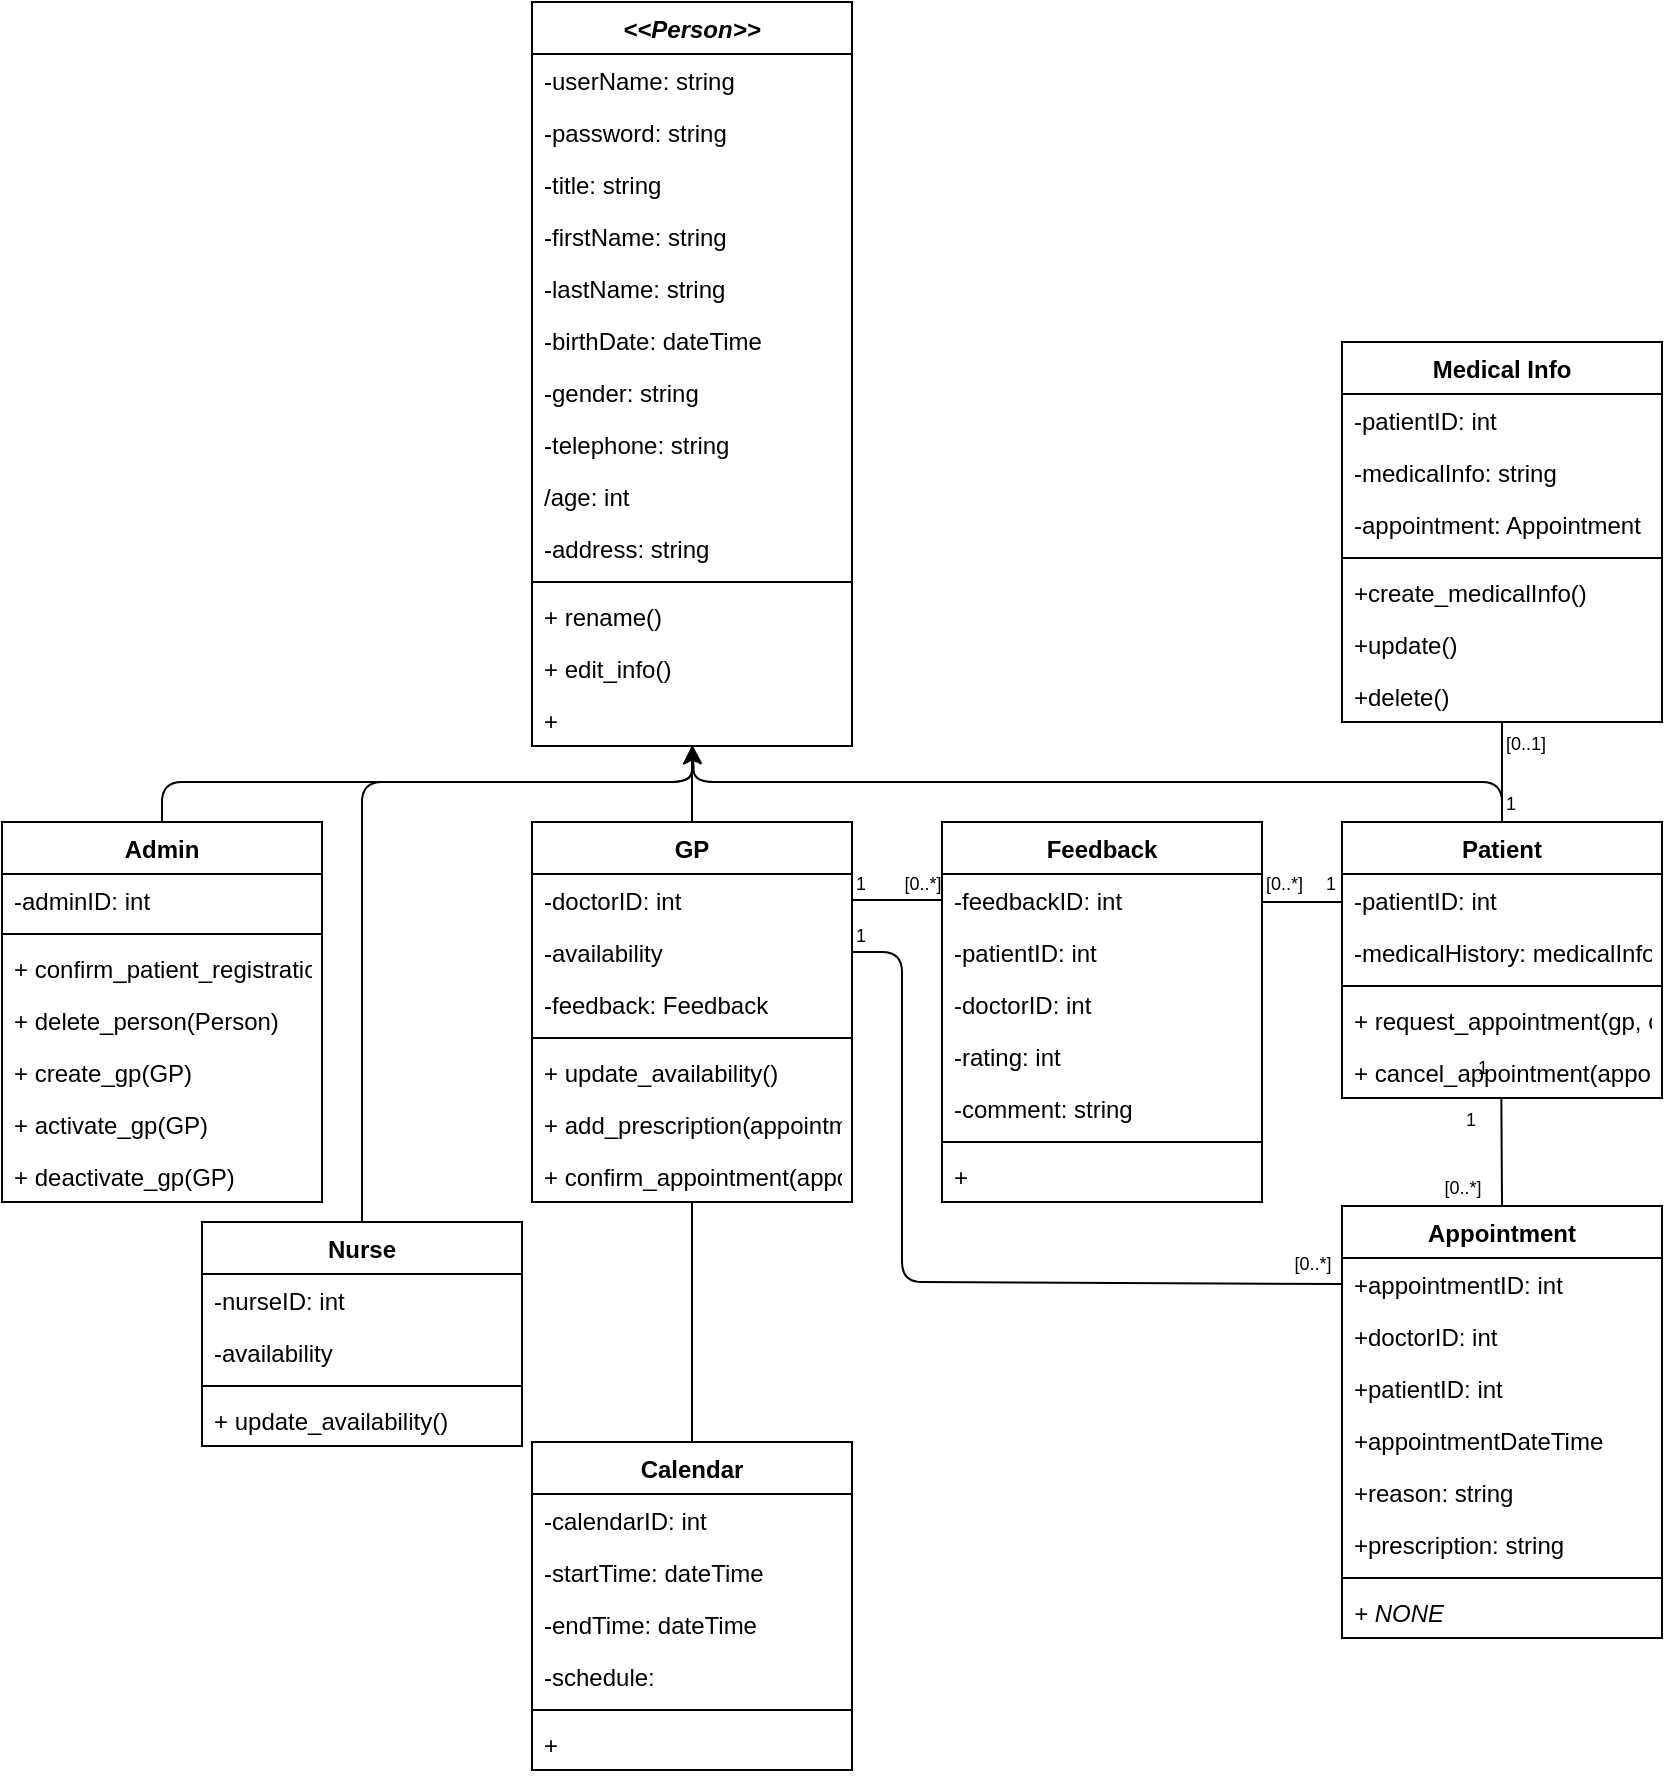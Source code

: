 <mxfile version="13.9.9" type="device"><diagram id="R2lEEEUBdFMjLlhIrx00" name="Page-1"><mxGraphModel dx="1422" dy="762" grid="1" gridSize="10" guides="1" tooltips="1" connect="1" arrows="1" fold="1" page="1" pageScale="1" pageWidth="850" pageHeight="1100" math="0" shadow="0" extFonts="Permanent Marker^https://fonts.googleapis.com/css?family=Permanent+Marker"><root><mxCell id="0"/><mxCell id="1" parent="0"/><mxCell id="ISO1HyLjYhswVXc-tyXL-13" value="&lt;&lt;Person&gt;&gt;" style="swimlane;fontStyle=3;align=center;verticalAlign=top;childLayout=stackLayout;horizontal=1;startSize=26;horizontalStack=0;resizeParent=1;resizeParentMax=0;resizeLast=0;collapsible=1;marginBottom=0;" parent="1" vertex="1"><mxGeometry x="275" y="40" width="160" height="372" as="geometry"/></mxCell><mxCell id="ISO1HyLjYhswVXc-tyXL-14" value="-userName: string" style="text;strokeColor=none;fillColor=none;align=left;verticalAlign=top;spacingLeft=4;spacingRight=4;overflow=hidden;rotatable=0;points=[[0,0.5],[1,0.5]];portConstraint=eastwest;" parent="ISO1HyLjYhswVXc-tyXL-13" vertex="1"><mxGeometry y="26" width="160" height="26" as="geometry"/></mxCell><mxCell id="ISO1HyLjYhswVXc-tyXL-17" value="-password: string" style="text;strokeColor=none;fillColor=none;align=left;verticalAlign=top;spacingLeft=4;spacingRight=4;overflow=hidden;rotatable=0;points=[[0,0.5],[1,0.5]];portConstraint=eastwest;" parent="ISO1HyLjYhswVXc-tyXL-13" vertex="1"><mxGeometry y="52" width="160" height="26" as="geometry"/></mxCell><mxCell id="ISO1HyLjYhswVXc-tyXL-18" value="-title: string" style="text;strokeColor=none;fillColor=none;align=left;verticalAlign=top;spacingLeft=4;spacingRight=4;overflow=hidden;rotatable=0;points=[[0,0.5],[1,0.5]];portConstraint=eastwest;" parent="ISO1HyLjYhswVXc-tyXL-13" vertex="1"><mxGeometry y="78" width="160" height="26" as="geometry"/></mxCell><mxCell id="ISO1HyLjYhswVXc-tyXL-19" value="-firstName: string" style="text;strokeColor=none;fillColor=none;align=left;verticalAlign=top;spacingLeft=4;spacingRight=4;overflow=hidden;rotatable=0;points=[[0,0.5],[1,0.5]];portConstraint=eastwest;" parent="ISO1HyLjYhswVXc-tyXL-13" vertex="1"><mxGeometry y="104" width="160" height="26" as="geometry"/></mxCell><mxCell id="ISO1HyLjYhswVXc-tyXL-20" value="-lastName: string" style="text;strokeColor=none;fillColor=none;align=left;verticalAlign=top;spacingLeft=4;spacingRight=4;overflow=hidden;rotatable=0;points=[[0,0.5],[1,0.5]];portConstraint=eastwest;" parent="ISO1HyLjYhswVXc-tyXL-13" vertex="1"><mxGeometry y="130" width="160" height="26" as="geometry"/></mxCell><mxCell id="ISO1HyLjYhswVXc-tyXL-21" value="-birthDate: dateTime" style="text;strokeColor=none;fillColor=none;align=left;verticalAlign=top;spacingLeft=4;spacingRight=4;overflow=hidden;rotatable=0;points=[[0,0.5],[1,0.5]];portConstraint=eastwest;" parent="ISO1HyLjYhswVXc-tyXL-13" vertex="1"><mxGeometry y="156" width="160" height="26" as="geometry"/></mxCell><mxCell id="ISO1HyLjYhswVXc-tyXL-22" value="-gender: string" style="text;strokeColor=none;fillColor=none;align=left;verticalAlign=top;spacingLeft=4;spacingRight=4;overflow=hidden;rotatable=0;points=[[0,0.5],[1,0.5]];portConstraint=eastwest;" parent="ISO1HyLjYhswVXc-tyXL-13" vertex="1"><mxGeometry y="182" width="160" height="26" as="geometry"/></mxCell><mxCell id="ISO1HyLjYhswVXc-tyXL-23" value="-telephone: string" style="text;strokeColor=none;fillColor=none;align=left;verticalAlign=top;spacingLeft=4;spacingRight=4;overflow=hidden;rotatable=0;points=[[0,0.5],[1,0.5]];portConstraint=eastwest;" parent="ISO1HyLjYhswVXc-tyXL-13" vertex="1"><mxGeometry y="208" width="160" height="26" as="geometry"/></mxCell><mxCell id="ISO1HyLjYhswVXc-tyXL-24" value="/age: int" style="text;strokeColor=none;fillColor=none;align=left;verticalAlign=top;spacingLeft=4;spacingRight=4;overflow=hidden;rotatable=0;points=[[0,0.5],[1,0.5]];portConstraint=eastwest;" parent="ISO1HyLjYhswVXc-tyXL-13" vertex="1"><mxGeometry y="234" width="160" height="26" as="geometry"/></mxCell><mxCell id="ISO1HyLjYhswVXc-tyXL-25" value="-address: string" style="text;strokeColor=none;fillColor=none;align=left;verticalAlign=top;spacingLeft=4;spacingRight=4;overflow=hidden;rotatable=0;points=[[0,0.5],[1,0.5]];portConstraint=eastwest;" parent="ISO1HyLjYhswVXc-tyXL-13" vertex="1"><mxGeometry y="260" width="160" height="26" as="geometry"/></mxCell><mxCell id="ISO1HyLjYhswVXc-tyXL-15" value="" style="line;strokeWidth=1;fillColor=none;align=left;verticalAlign=middle;spacingTop=-1;spacingLeft=3;spacingRight=3;rotatable=0;labelPosition=right;points=[];portConstraint=eastwest;" parent="ISO1HyLjYhswVXc-tyXL-13" vertex="1"><mxGeometry y="286" width="160" height="8" as="geometry"/></mxCell><mxCell id="ISO1HyLjYhswVXc-tyXL-16" value="+ rename()" style="text;strokeColor=none;fillColor=none;align=left;verticalAlign=top;spacingLeft=4;spacingRight=4;overflow=hidden;rotatable=0;points=[[0,0.5],[1,0.5]];portConstraint=eastwest;" parent="ISO1HyLjYhswVXc-tyXL-13" vertex="1"><mxGeometry y="294" width="160" height="26" as="geometry"/></mxCell><mxCell id="ISO1HyLjYhswVXc-tyXL-27" value="+ edit_info()" style="text;strokeColor=none;fillColor=none;align=left;verticalAlign=top;spacingLeft=4;spacingRight=4;overflow=hidden;rotatable=0;points=[[0,0.5],[1,0.5]];portConstraint=eastwest;" parent="ISO1HyLjYhswVXc-tyXL-13" vertex="1"><mxGeometry y="320" width="160" height="26" as="geometry"/></mxCell><mxCell id="ISO1HyLjYhswVXc-tyXL-28" value="+" style="text;strokeColor=none;fillColor=none;align=left;verticalAlign=top;spacingLeft=4;spacingRight=4;overflow=hidden;rotatable=0;points=[[0,0.5],[1,0.5]];portConstraint=eastwest;" parent="ISO1HyLjYhswVXc-tyXL-13" vertex="1"><mxGeometry y="346" width="160" height="26" as="geometry"/></mxCell><mxCell id="ISO1HyLjYhswVXc-tyXL-29" value="Admin" style="swimlane;fontStyle=1;align=center;verticalAlign=top;childLayout=stackLayout;horizontal=1;startSize=26;horizontalStack=0;resizeParent=1;resizeParentMax=0;resizeLast=0;collapsible=1;marginBottom=0;" parent="1" vertex="1"><mxGeometry x="10" y="450" width="160" height="190" as="geometry"/></mxCell><mxCell id="ISO1HyLjYhswVXc-tyXL-30" value="-adminID: int" style="text;strokeColor=none;fillColor=none;align=left;verticalAlign=top;spacingLeft=4;spacingRight=4;overflow=hidden;rotatable=0;points=[[0,0.5],[1,0.5]];portConstraint=eastwest;" parent="ISO1HyLjYhswVXc-tyXL-29" vertex="1"><mxGeometry y="26" width="160" height="26" as="geometry"/></mxCell><mxCell id="ISO1HyLjYhswVXc-tyXL-31" value="" style="line;strokeWidth=1;fillColor=none;align=left;verticalAlign=middle;spacingTop=-1;spacingLeft=3;spacingRight=3;rotatable=0;labelPosition=right;points=[];portConstraint=eastwest;" parent="ISO1HyLjYhswVXc-tyXL-29" vertex="1"><mxGeometry y="52" width="160" height="8" as="geometry"/></mxCell><mxCell id="ISO1HyLjYhswVXc-tyXL-32" value="+ confirm_patient_registration&#10;" style="text;strokeColor=none;fillColor=none;align=left;verticalAlign=top;spacingLeft=4;spacingRight=4;overflow=hidden;rotatable=0;points=[[0,0.5],[1,0.5]];portConstraint=eastwest;" parent="ISO1HyLjYhswVXc-tyXL-29" vertex="1"><mxGeometry y="60" width="160" height="26" as="geometry"/></mxCell><mxCell id="ISO1HyLjYhswVXc-tyXL-57" value="+ delete_person(Person)&#10;" style="text;strokeColor=none;fillColor=none;align=left;verticalAlign=top;spacingLeft=4;spacingRight=4;overflow=hidden;rotatable=0;points=[[0,0.5],[1,0.5]];portConstraint=eastwest;" parent="ISO1HyLjYhswVXc-tyXL-29" vertex="1"><mxGeometry y="86" width="160" height="26" as="geometry"/></mxCell><mxCell id="ISO1HyLjYhswVXc-tyXL-56" value="+ create_gp(GP)&#10;" style="text;strokeColor=none;fillColor=none;align=left;verticalAlign=top;spacingLeft=4;spacingRight=4;overflow=hidden;rotatable=0;points=[[0,0.5],[1,0.5]];portConstraint=eastwest;" parent="ISO1HyLjYhswVXc-tyXL-29" vertex="1"><mxGeometry y="112" width="160" height="26" as="geometry"/></mxCell><mxCell id="se7y-rnL7MhL9CLbH7iy-3" value="+ activate_gp(GP)&#10;" style="text;strokeColor=none;fillColor=none;align=left;verticalAlign=top;spacingLeft=4;spacingRight=4;overflow=hidden;rotatable=0;points=[[0,0.5],[1,0.5]];portConstraint=eastwest;" vertex="1" parent="ISO1HyLjYhswVXc-tyXL-29"><mxGeometry y="138" width="160" height="26" as="geometry"/></mxCell><mxCell id="se7y-rnL7MhL9CLbH7iy-4" value="+ deactivate_gp(GP)&#10;" style="text;strokeColor=none;fillColor=none;align=left;verticalAlign=top;spacingLeft=4;spacingRight=4;overflow=hidden;rotatable=0;points=[[0,0.5],[1,0.5]];portConstraint=eastwest;" vertex="1" parent="ISO1HyLjYhswVXc-tyXL-29"><mxGeometry y="164" width="160" height="26" as="geometry"/></mxCell><mxCell id="ISO1HyLjYhswVXc-tyXL-33" value="GP" style="swimlane;fontStyle=1;align=center;verticalAlign=top;childLayout=stackLayout;horizontal=1;startSize=26;horizontalStack=0;resizeParent=1;resizeParentMax=0;resizeLast=0;collapsible=1;marginBottom=0;" parent="1" vertex="1"><mxGeometry x="275" y="450" width="160" height="190" as="geometry"/></mxCell><mxCell id="ISO1HyLjYhswVXc-tyXL-34" value="-doctorID: int" style="text;strokeColor=none;fillColor=none;align=left;verticalAlign=top;spacingLeft=4;spacingRight=4;overflow=hidden;rotatable=0;points=[[0,0.5],[1,0.5]];portConstraint=eastwest;" parent="ISO1HyLjYhswVXc-tyXL-33" vertex="1"><mxGeometry y="26" width="160" height="26" as="geometry"/></mxCell><mxCell id="ISO1HyLjYhswVXc-tyXL-69" value="-availability" style="text;strokeColor=none;fillColor=none;align=left;verticalAlign=top;spacingLeft=4;spacingRight=4;overflow=hidden;rotatable=0;points=[[0,0.5],[1,0.5]];portConstraint=eastwest;" parent="ISO1HyLjYhswVXc-tyXL-33" vertex="1"><mxGeometry y="52" width="160" height="26" as="geometry"/></mxCell><mxCell id="se7y-rnL7MhL9CLbH7iy-7" value="-feedback: Feedback" style="text;strokeColor=none;fillColor=none;align=left;verticalAlign=top;spacingLeft=4;spacingRight=4;overflow=hidden;rotatable=0;points=[[0,0.5],[1,0.5]];portConstraint=eastwest;" vertex="1" parent="ISO1HyLjYhswVXc-tyXL-33"><mxGeometry y="78" width="160" height="26" as="geometry"/></mxCell><mxCell id="ISO1HyLjYhswVXc-tyXL-35" value="" style="line;strokeWidth=1;fillColor=none;align=left;verticalAlign=middle;spacingTop=-1;spacingLeft=3;spacingRight=3;rotatable=0;labelPosition=right;points=[];portConstraint=eastwest;" parent="ISO1HyLjYhswVXc-tyXL-33" vertex="1"><mxGeometry y="104" width="160" height="8" as="geometry"/></mxCell><mxCell id="ISO1HyLjYhswVXc-tyXL-36" value="+ update_availability()" style="text;strokeColor=none;fillColor=none;align=left;verticalAlign=top;spacingLeft=4;spacingRight=4;overflow=hidden;rotatable=0;points=[[0,0.5],[1,0.5]];portConstraint=eastwest;" parent="ISO1HyLjYhswVXc-tyXL-33" vertex="1"><mxGeometry y="112" width="160" height="26" as="geometry"/></mxCell><mxCell id="se7y-rnL7MhL9CLbH7iy-2" value="+ add_prescription(appointment)" style="text;strokeColor=none;fillColor=none;align=left;verticalAlign=top;spacingLeft=4;spacingRight=4;overflow=hidden;rotatable=0;points=[[0,0.5],[1,0.5]];portConstraint=eastwest;" vertex="1" parent="ISO1HyLjYhswVXc-tyXL-33"><mxGeometry y="138" width="160" height="26" as="geometry"/></mxCell><mxCell id="se7y-rnL7MhL9CLbH7iy-5" value="+ confirm_appointment(appointment)" style="text;strokeColor=none;fillColor=none;align=left;verticalAlign=top;spacingLeft=4;spacingRight=4;overflow=hidden;rotatable=0;points=[[0,0.5],[1,0.5]];portConstraint=eastwest;" vertex="1" parent="ISO1HyLjYhswVXc-tyXL-33"><mxGeometry y="164" width="160" height="26" as="geometry"/></mxCell><mxCell id="ISO1HyLjYhswVXc-tyXL-37" value="Patient" style="swimlane;fontStyle=1;align=center;verticalAlign=top;childLayout=stackLayout;horizontal=1;startSize=26;horizontalStack=0;resizeParent=1;resizeParentMax=0;resizeLast=0;collapsible=1;marginBottom=0;" parent="1" vertex="1"><mxGeometry x="680" y="450" width="160" height="138" as="geometry"/></mxCell><mxCell id="ISO1HyLjYhswVXc-tyXL-38" value="-patientID: int" style="text;strokeColor=none;fillColor=none;align=left;verticalAlign=top;spacingLeft=4;spacingRight=4;overflow=hidden;rotatable=0;points=[[0,0.5],[1,0.5]];portConstraint=eastwest;" parent="ISO1HyLjYhswVXc-tyXL-37" vertex="1"><mxGeometry y="26" width="160" height="26" as="geometry"/></mxCell><mxCell id="6ONsAraLDPCB3ob8Wb5f-9" value="-medicalHistory: medicalInfo" style="text;strokeColor=none;fillColor=none;align=left;verticalAlign=top;spacingLeft=4;spacingRight=4;overflow=hidden;rotatable=0;points=[[0,0.5],[1,0.5]];portConstraint=eastwest;" parent="ISO1HyLjYhswVXc-tyXL-37" vertex="1"><mxGeometry y="52" width="160" height="26" as="geometry"/></mxCell><mxCell id="ISO1HyLjYhswVXc-tyXL-39" value="" style="line;strokeWidth=1;fillColor=none;align=left;verticalAlign=middle;spacingTop=-1;spacingLeft=3;spacingRight=3;rotatable=0;labelPosition=right;points=[];portConstraint=eastwest;" parent="ISO1HyLjYhswVXc-tyXL-37" vertex="1"><mxGeometry y="78" width="160" height="8" as="geometry"/></mxCell><mxCell id="ISO1HyLjYhswVXc-tyXL-40" value="+ request_appointment(gp, calendar, reason)" style="text;strokeColor=none;fillColor=none;align=left;verticalAlign=top;spacingLeft=4;spacingRight=4;overflow=hidden;rotatable=0;points=[[0,0.5],[1,0.5]];portConstraint=eastwest;" parent="ISO1HyLjYhswVXc-tyXL-37" vertex="1"><mxGeometry y="86" width="160" height="26" as="geometry"/></mxCell><mxCell id="ISO1HyLjYhswVXc-tyXL-68" value="+ cancel_appointment(appointmentID)" style="text;strokeColor=none;fillColor=none;align=left;verticalAlign=top;spacingLeft=4;spacingRight=4;overflow=hidden;rotatable=0;points=[[0,0.5],[1,0.5]];portConstraint=eastwest;" parent="ISO1HyLjYhswVXc-tyXL-37" vertex="1"><mxGeometry y="112" width="160" height="26" as="geometry"/></mxCell><mxCell id="ISO1HyLjYhswVXc-tyXL-41" value="Calendar" style="swimlane;fontStyle=1;align=center;verticalAlign=top;childLayout=stackLayout;horizontal=1;startSize=26;horizontalStack=0;resizeParent=1;resizeParentMax=0;resizeLast=0;collapsible=1;marginBottom=0;" parent="1" vertex="1"><mxGeometry x="275" y="760" width="160" height="164" as="geometry"/></mxCell><mxCell id="ISO1HyLjYhswVXc-tyXL-42" value="-calendarID: int" style="text;strokeColor=none;fillColor=none;align=left;verticalAlign=top;spacingLeft=4;spacingRight=4;overflow=hidden;rotatable=0;points=[[0,0.5],[1,0.5]];portConstraint=eastwest;" parent="ISO1HyLjYhswVXc-tyXL-41" vertex="1"><mxGeometry y="26" width="160" height="26" as="geometry"/></mxCell><mxCell id="ISO1HyLjYhswVXc-tyXL-61" value="-startTime: dateTime" style="text;strokeColor=none;fillColor=none;align=left;verticalAlign=top;spacingLeft=4;spacingRight=4;overflow=hidden;rotatable=0;points=[[0,0.5],[1,0.5]];portConstraint=eastwest;" parent="ISO1HyLjYhswVXc-tyXL-41" vertex="1"><mxGeometry y="52" width="160" height="26" as="geometry"/></mxCell><mxCell id="ISO1HyLjYhswVXc-tyXL-62" value="-endTime: dateTime" style="text;strokeColor=none;fillColor=none;align=left;verticalAlign=top;spacingLeft=4;spacingRight=4;overflow=hidden;rotatable=0;points=[[0,0.5],[1,0.5]];portConstraint=eastwest;" parent="ISO1HyLjYhswVXc-tyXL-41" vertex="1"><mxGeometry y="78" width="160" height="26" as="geometry"/></mxCell><mxCell id="6ONsAraLDPCB3ob8Wb5f-26" value="-schedule:" style="text;strokeColor=none;fillColor=none;align=left;verticalAlign=top;spacingLeft=4;spacingRight=4;overflow=hidden;rotatable=0;points=[[0,0.5],[1,0.5]];portConstraint=eastwest;" parent="ISO1HyLjYhswVXc-tyXL-41" vertex="1"><mxGeometry y="104" width="160" height="26" as="geometry"/></mxCell><mxCell id="ISO1HyLjYhswVXc-tyXL-43" value="" style="line;strokeWidth=1;fillColor=none;align=left;verticalAlign=middle;spacingTop=-1;spacingLeft=3;spacingRight=3;rotatable=0;labelPosition=right;points=[];portConstraint=eastwest;" parent="ISO1HyLjYhswVXc-tyXL-41" vertex="1"><mxGeometry y="130" width="160" height="8" as="geometry"/></mxCell><mxCell id="ISO1HyLjYhswVXc-tyXL-44" value="+" style="text;strokeColor=none;fillColor=none;align=left;verticalAlign=top;spacingLeft=4;spacingRight=4;overflow=hidden;rotatable=0;points=[[0,0.5],[1,0.5]];portConstraint=eastwest;" parent="ISO1HyLjYhswVXc-tyXL-41" vertex="1"><mxGeometry y="138" width="160" height="26" as="geometry"/></mxCell><mxCell id="ISO1HyLjYhswVXc-tyXL-45" value="Appointment" style="swimlane;fontStyle=1;align=center;verticalAlign=top;childLayout=stackLayout;horizontal=1;startSize=26;horizontalStack=0;resizeParent=1;resizeParentMax=0;resizeLast=0;collapsible=1;marginBottom=0;" parent="1" vertex="1"><mxGeometry x="680" y="642" width="160" height="216" as="geometry"/></mxCell><mxCell id="ISO1HyLjYhswVXc-tyXL-46" value="+appointmentID: int" style="text;strokeColor=none;fillColor=none;align=left;verticalAlign=top;spacingLeft=4;spacingRight=4;overflow=hidden;rotatable=0;points=[[0,0.5],[1,0.5]];portConstraint=eastwest;" parent="ISO1HyLjYhswVXc-tyXL-45" vertex="1"><mxGeometry y="26" width="160" height="26" as="geometry"/></mxCell><mxCell id="ISO1HyLjYhswVXc-tyXL-83" value="+doctorID: int" style="text;strokeColor=none;fillColor=none;align=left;verticalAlign=top;spacingLeft=4;spacingRight=4;overflow=hidden;rotatable=0;points=[[0,0.5],[1,0.5]];portConstraint=eastwest;" parent="ISO1HyLjYhswVXc-tyXL-45" vertex="1"><mxGeometry y="52" width="160" height="26" as="geometry"/></mxCell><mxCell id="ISO1HyLjYhswVXc-tyXL-84" value="+patientID: int" style="text;strokeColor=none;fillColor=none;align=left;verticalAlign=top;spacingLeft=4;spacingRight=4;overflow=hidden;rotatable=0;points=[[0,0.5],[1,0.5]];portConstraint=eastwest;" parent="ISO1HyLjYhswVXc-tyXL-45" vertex="1"><mxGeometry y="78" width="160" height="26" as="geometry"/></mxCell><mxCell id="ISO1HyLjYhswVXc-tyXL-85" value="+appointmentDateTime" style="text;strokeColor=none;fillColor=none;align=left;verticalAlign=top;spacingLeft=4;spacingRight=4;overflow=hidden;rotatable=0;points=[[0,0.5],[1,0.5]];portConstraint=eastwest;" parent="ISO1HyLjYhswVXc-tyXL-45" vertex="1"><mxGeometry y="104" width="160" height="26" as="geometry"/></mxCell><mxCell id="6ONsAraLDPCB3ob8Wb5f-15" value="+reason: string" style="text;strokeColor=none;fillColor=none;align=left;verticalAlign=top;spacingLeft=4;spacingRight=4;overflow=hidden;rotatable=0;points=[[0,0.5],[1,0.5]];portConstraint=eastwest;" parent="ISO1HyLjYhswVXc-tyXL-45" vertex="1"><mxGeometry y="130" width="160" height="26" as="geometry"/></mxCell><mxCell id="6ONsAraLDPCB3ob8Wb5f-25" value="+prescription: string" style="text;strokeColor=none;fillColor=none;align=left;verticalAlign=top;spacingLeft=4;spacingRight=4;overflow=hidden;rotatable=0;points=[[0,0.5],[1,0.5]];portConstraint=eastwest;" parent="ISO1HyLjYhswVXc-tyXL-45" vertex="1"><mxGeometry y="156" width="160" height="26" as="geometry"/></mxCell><mxCell id="ISO1HyLjYhswVXc-tyXL-47" value="" style="line;strokeWidth=1;fillColor=none;align=left;verticalAlign=middle;spacingTop=-1;spacingLeft=3;spacingRight=3;rotatable=0;labelPosition=right;points=[];portConstraint=eastwest;" parent="ISO1HyLjYhswVXc-tyXL-45" vertex="1"><mxGeometry y="182" width="160" height="8" as="geometry"/></mxCell><mxCell id="se7y-rnL7MhL9CLbH7iy-6" value="+ NONE" style="text;strokeColor=none;fillColor=none;align=left;verticalAlign=top;spacingLeft=4;spacingRight=4;overflow=hidden;rotatable=0;points=[[0,0.5],[1,0.5]];portConstraint=eastwest;fontStyle=2" vertex="1" parent="ISO1HyLjYhswVXc-tyXL-45"><mxGeometry y="190" width="160" height="26" as="geometry"/></mxCell><mxCell id="ISO1HyLjYhswVXc-tyXL-50" value="" style="endArrow=classic;html=1;exitX=0.5;exitY=0;exitDx=0;exitDy=0;" parent="1" source="ISO1HyLjYhswVXc-tyXL-29" target="ISO1HyLjYhswVXc-tyXL-28" edge="1"><mxGeometry width="50" height="50" relative="1" as="geometry"><mxPoint x="500" y="420" as="sourcePoint"/><mxPoint x="640" y="400" as="targetPoint"/><Array as="points"><mxPoint x="90" y="430"/><mxPoint x="355" y="430"/></Array></mxGeometry></mxCell><mxCell id="ISO1HyLjYhswVXc-tyXL-52" value="" style="endArrow=classic;html=1;exitX=0.5;exitY=0;exitDx=0;exitDy=0;" parent="1" source="ISO1HyLjYhswVXc-tyXL-33" target="ISO1HyLjYhswVXc-tyXL-28" edge="1"><mxGeometry width="50" height="50" relative="1" as="geometry"><mxPoint x="450" y="380" as="sourcePoint"/><mxPoint x="500" y="330" as="targetPoint"/></mxGeometry></mxCell><mxCell id="ISO1HyLjYhswVXc-tyXL-54" value="" style="endArrow=classic;html=1;exitX=0.5;exitY=0;exitDx=0;exitDy=0;" parent="1" source="ISO1HyLjYhswVXc-tyXL-37" target="ISO1HyLjYhswVXc-tyXL-28" edge="1"><mxGeometry width="50" height="50" relative="1" as="geometry"><mxPoint x="190" y="450" as="sourcePoint"/><mxPoint x="400" y="420" as="targetPoint"/><Array as="points"><mxPoint x="760" y="430"/><mxPoint x="356" y="430"/></Array></mxGeometry></mxCell><mxCell id="ISO1HyLjYhswVXc-tyXL-58" value="" style="endArrow=none;html=1;exitX=0.5;exitY=0;exitDx=0;exitDy=0;entryX=0.498;entryY=1.012;entryDx=0;entryDy=0;entryPerimeter=0;" parent="1" source="ISO1HyLjYhswVXc-tyXL-45" target="ISO1HyLjYhswVXc-tyXL-68" edge="1"><mxGeometry width="50" height="50" relative="1" as="geometry"><mxPoint x="490" y="572" as="sourcePoint"/><mxPoint x="760" y="614" as="targetPoint"/></mxGeometry></mxCell><mxCell id="ISO1HyLjYhswVXc-tyXL-59" value="&lt;font style=&quot;font-size: 9px&quot;&gt;[0..*]&lt;/font&gt;" style="text;html=1;align=center;verticalAlign=middle;resizable=0;points=[];autosize=1;" parent="1" vertex="1"><mxGeometry x="725" y="622" width="30" height="20" as="geometry"/></mxCell><mxCell id="ISO1HyLjYhswVXc-tyXL-60" value="&lt;font style=&quot;font-size: 9px&quot;&gt;1&lt;/font&gt;" style="text;html=1;align=center;verticalAlign=middle;resizable=0;points=[];autosize=1;" parent="1" vertex="1"><mxGeometry x="740" y="562" width="20" height="20" as="geometry"/></mxCell><mxCell id="ISO1HyLjYhswVXc-tyXL-63" value="" style="endArrow=none;html=1;exitX=0.5;exitY=0;exitDx=0;exitDy=0;entryX=0.5;entryY=1;entryDx=0;entryDy=0;" parent="1" source="ISO1HyLjYhswVXc-tyXL-41" target="ISO1HyLjYhswVXc-tyXL-33" edge="1"><mxGeometry width="50" height="50" relative="1" as="geometry"><mxPoint x="580" y="600" as="sourcePoint"/><mxPoint x="580" y="546" as="targetPoint"/></mxGeometry></mxCell><mxCell id="ISO1HyLjYhswVXc-tyXL-64" value="Feedback" style="swimlane;fontStyle=1;align=center;verticalAlign=top;childLayout=stackLayout;horizontal=1;startSize=26;horizontalStack=0;resizeParent=1;resizeParentMax=0;resizeLast=0;collapsible=1;marginBottom=0;" parent="1" vertex="1"><mxGeometry x="480" y="450" width="160" height="190" as="geometry"/></mxCell><mxCell id="ISO1HyLjYhswVXc-tyXL-65" value="-feedbackID: int" style="text;strokeColor=none;fillColor=none;align=left;verticalAlign=top;spacingLeft=4;spacingRight=4;overflow=hidden;rotatable=0;points=[[0,0.5],[1,0.5]];portConstraint=eastwest;" parent="ISO1HyLjYhswVXc-tyXL-64" vertex="1"><mxGeometry y="26" width="160" height="26" as="geometry"/></mxCell><mxCell id="ISO1HyLjYhswVXc-tyXL-70" value="-patientID: int" style="text;strokeColor=none;fillColor=none;align=left;verticalAlign=top;spacingLeft=4;spacingRight=4;overflow=hidden;rotatable=0;points=[[0,0.5],[1,0.5]];portConstraint=eastwest;" parent="ISO1HyLjYhswVXc-tyXL-64" vertex="1"><mxGeometry y="52" width="160" height="26" as="geometry"/></mxCell><mxCell id="ISO1HyLjYhswVXc-tyXL-71" value="-doctorID: int" style="text;strokeColor=none;fillColor=none;align=left;verticalAlign=top;spacingLeft=4;spacingRight=4;overflow=hidden;rotatable=0;points=[[0,0.5],[1,0.5]];portConstraint=eastwest;" parent="ISO1HyLjYhswVXc-tyXL-64" vertex="1"><mxGeometry y="78" width="160" height="26" as="geometry"/></mxCell><mxCell id="ISO1HyLjYhswVXc-tyXL-72" value="-rating: int" style="text;strokeColor=none;fillColor=none;align=left;verticalAlign=top;spacingLeft=4;spacingRight=4;overflow=hidden;rotatable=0;points=[[0,0.5],[1,0.5]];portConstraint=eastwest;" parent="ISO1HyLjYhswVXc-tyXL-64" vertex="1"><mxGeometry y="104" width="160" height="26" as="geometry"/></mxCell><mxCell id="ISO1HyLjYhswVXc-tyXL-73" value="-comment: string" style="text;strokeColor=none;fillColor=none;align=left;verticalAlign=top;spacingLeft=4;spacingRight=4;overflow=hidden;rotatable=0;points=[[0,0.5],[1,0.5]];portConstraint=eastwest;" parent="ISO1HyLjYhswVXc-tyXL-64" vertex="1"><mxGeometry y="130" width="160" height="26" as="geometry"/></mxCell><mxCell id="ISO1HyLjYhswVXc-tyXL-66" value="" style="line;strokeWidth=1;fillColor=none;align=left;verticalAlign=middle;spacingTop=-1;spacingLeft=3;spacingRight=3;rotatable=0;labelPosition=right;points=[];portConstraint=eastwest;" parent="ISO1HyLjYhswVXc-tyXL-64" vertex="1"><mxGeometry y="156" width="160" height="8" as="geometry"/></mxCell><mxCell id="ISO1HyLjYhswVXc-tyXL-67" value="+" style="text;strokeColor=none;fillColor=none;align=left;verticalAlign=top;spacingLeft=4;spacingRight=4;overflow=hidden;rotatable=0;points=[[0,0.5],[1,0.5]];portConstraint=eastwest;" parent="ISO1HyLjYhswVXc-tyXL-64" vertex="1"><mxGeometry y="164" width="160" height="26" as="geometry"/></mxCell><mxCell id="ISO1HyLjYhswVXc-tyXL-77" value="" style="endArrow=none;html=1;entryX=1;entryY=0.5;entryDx=0;entryDy=0;exitX=0;exitY=0.5;exitDx=0;exitDy=0;" parent="1" source="ISO1HyLjYhswVXc-tyXL-65" target="ISO1HyLjYhswVXc-tyXL-34" edge="1"><mxGeometry width="50" height="50" relative="1" as="geometry"><mxPoint x="470" y="500" as="sourcePoint"/><mxPoint x="450" y="480" as="targetPoint"/></mxGeometry></mxCell><mxCell id="ISO1HyLjYhswVXc-tyXL-78" value="" style="endArrow=none;html=1;entryX=1;entryY=0.5;entryDx=0;entryDy=0;" parent="1" edge="1"><mxGeometry width="50" height="50" relative="1" as="geometry"><mxPoint x="680" y="490" as="sourcePoint"/><mxPoint x="640" y="490.0" as="targetPoint"/></mxGeometry></mxCell><mxCell id="ISO1HyLjYhswVXc-tyXL-79" value="&lt;font style=&quot;font-size: 9px&quot;&gt;[0..*]&lt;/font&gt;" style="text;html=1;align=center;verticalAlign=middle;resizable=0;points=[];autosize=1;" parent="1" vertex="1"><mxGeometry x="455" y="470" width="30" height="20" as="geometry"/></mxCell><mxCell id="ISO1HyLjYhswVXc-tyXL-80" value="&lt;font style=&quot;font-size: 9px&quot;&gt;1&lt;/font&gt;" style="text;html=1;align=left;verticalAlign=middle;resizable=0;points=[];autosize=1;" parent="1" vertex="1"><mxGeometry x="435" y="470" width="20" height="20" as="geometry"/></mxCell><mxCell id="ISO1HyLjYhswVXc-tyXL-81" value="&lt;font style=&quot;font-size: 9px&quot;&gt;1&lt;/font&gt;" style="text;html=1;align=left;verticalAlign=middle;resizable=0;points=[];autosize=1;" parent="1" vertex="1"><mxGeometry x="670" y="470" width="20" height="20" as="geometry"/></mxCell><mxCell id="ISO1HyLjYhswVXc-tyXL-82" value="&lt;font style=&quot;font-size: 9px&quot;&gt;[0..*]&lt;/font&gt;" style="text;html=1;align=left;verticalAlign=middle;resizable=0;points=[];autosize=1;" parent="1" vertex="1"><mxGeometry x="640" y="470" width="30" height="20" as="geometry"/></mxCell><mxCell id="ISO1HyLjYhswVXc-tyXL-87" value="" style="endArrow=none;html=1;entryX=0;entryY=0.5;entryDx=0;entryDy=0;exitX=1;exitY=0.5;exitDx=0;exitDy=0;" parent="1" source="ISO1HyLjYhswVXc-tyXL-69" target="ISO1HyLjYhswVXc-tyXL-46" edge="1"><mxGeometry width="50" height="50" relative="1" as="geometry"><mxPoint x="440" y="660" as="sourcePoint"/><mxPoint x="510" y="630" as="targetPoint"/><Array as="points"><mxPoint x="460" y="515"/><mxPoint x="460" y="680"/></Array></mxGeometry></mxCell><mxCell id="ISO1HyLjYhswVXc-tyXL-88" value="&lt;font style=&quot;font-size: 9px&quot;&gt;[0..*]&lt;/font&gt;" style="text;html=1;align=center;verticalAlign=middle;resizable=0;points=[];autosize=1;" parent="1" vertex="1"><mxGeometry x="650" y="660" width="30" height="20" as="geometry"/></mxCell><mxCell id="ISO1HyLjYhswVXc-tyXL-89" value="&lt;font style=&quot;font-size: 9px&quot;&gt;1&lt;/font&gt;" style="text;html=1;align=left;verticalAlign=middle;resizable=0;points=[];autosize=1;" parent="1" vertex="1"><mxGeometry x="435" y="496" width="20" height="20" as="geometry"/></mxCell><mxCell id="6ONsAraLDPCB3ob8Wb5f-2" value="" style="endArrow=none;html=1;exitX=0.5;exitY=0;exitDx=0;exitDy=0;" parent="1" source="ISO1HyLjYhswVXc-tyXL-37" edge="1"><mxGeometry width="50" height="50" relative="1" as="geometry"><mxPoint x="760" y="394" as="sourcePoint"/><mxPoint x="760" y="400" as="targetPoint"/></mxGeometry></mxCell><mxCell id="6ONsAraLDPCB3ob8Wb5f-3" value="Medical Info" style="swimlane;fontStyle=1;align=center;verticalAlign=top;childLayout=stackLayout;horizontal=1;startSize=26;horizontalStack=0;resizeParent=1;resizeParentMax=0;resizeLast=0;collapsible=1;marginBottom=0;" parent="1" vertex="1"><mxGeometry x="680" y="210" width="160" height="190" as="geometry"/></mxCell><mxCell id="6ONsAraLDPCB3ob8Wb5f-4" value="-patientID: int" style="text;strokeColor=none;fillColor=none;align=left;verticalAlign=top;spacingLeft=4;spacingRight=4;overflow=hidden;rotatable=0;points=[[0,0.5],[1,0.5]];portConstraint=eastwest;" parent="6ONsAraLDPCB3ob8Wb5f-3" vertex="1"><mxGeometry y="26" width="160" height="26" as="geometry"/></mxCell><mxCell id="6ONsAraLDPCB3ob8Wb5f-5" value="-medicalInfo: string&#10;" style="text;strokeColor=none;fillColor=none;align=left;verticalAlign=top;spacingLeft=4;spacingRight=4;overflow=hidden;rotatable=0;points=[[0,0.5],[1,0.5]];portConstraint=eastwest;" parent="6ONsAraLDPCB3ob8Wb5f-3" vertex="1"><mxGeometry y="52" width="160" height="26" as="geometry"/></mxCell><mxCell id="6ONsAraLDPCB3ob8Wb5f-6" value="-appointment: Appointment" style="text;strokeColor=none;fillColor=none;align=left;verticalAlign=top;spacingLeft=4;spacingRight=4;overflow=hidden;rotatable=0;points=[[0,0.5],[1,0.5]];portConstraint=eastwest;" parent="6ONsAraLDPCB3ob8Wb5f-3" vertex="1"><mxGeometry y="78" width="160" height="26" as="geometry"/></mxCell><mxCell id="6ONsAraLDPCB3ob8Wb5f-7" value="" style="line;strokeWidth=1;fillColor=none;align=left;verticalAlign=middle;spacingTop=-1;spacingLeft=3;spacingRight=3;rotatable=0;labelPosition=right;points=[];portConstraint=eastwest;" parent="6ONsAraLDPCB3ob8Wb5f-3" vertex="1"><mxGeometry y="104" width="160" height="8" as="geometry"/></mxCell><mxCell id="6ONsAraLDPCB3ob8Wb5f-8" value="+create_medicalInfo()" style="text;strokeColor=none;fillColor=none;align=left;verticalAlign=top;spacingLeft=4;spacingRight=4;overflow=hidden;rotatable=0;points=[[0,0.5],[1,0.5]];portConstraint=eastwest;" parent="6ONsAraLDPCB3ob8Wb5f-3" vertex="1"><mxGeometry y="112" width="160" height="26" as="geometry"/></mxCell><mxCell id="6ONsAraLDPCB3ob8Wb5f-10" value="+update()&#10;" style="text;strokeColor=none;fillColor=none;align=left;verticalAlign=top;spacingLeft=4;spacingRight=4;overflow=hidden;rotatable=0;points=[[0,0.5],[1,0.5]];portConstraint=eastwest;" parent="6ONsAraLDPCB3ob8Wb5f-3" vertex="1"><mxGeometry y="138" width="160" height="26" as="geometry"/></mxCell><mxCell id="6ONsAraLDPCB3ob8Wb5f-11" value="+delete()" style="text;strokeColor=none;fillColor=none;align=left;verticalAlign=top;spacingLeft=4;spacingRight=4;overflow=hidden;rotatable=0;points=[[0,0.5],[1,0.5]];portConstraint=eastwest;" parent="6ONsAraLDPCB3ob8Wb5f-3" vertex="1"><mxGeometry y="164" width="160" height="26" as="geometry"/></mxCell><mxCell id="6ONsAraLDPCB3ob8Wb5f-13" value="&lt;font style=&quot;font-size: 9px&quot;&gt;[0..1]&lt;/font&gt;" style="text;html=1;align=left;verticalAlign=middle;resizable=0;points=[];autosize=1;" parent="1" vertex="1"><mxGeometry x="760" y="400" width="40" height="20" as="geometry"/></mxCell><mxCell id="6ONsAraLDPCB3ob8Wb5f-14" value="&lt;font style=&quot;font-size: 9px&quot;&gt;1&lt;/font&gt;" style="text;html=1;align=left;verticalAlign=middle;resizable=0;points=[];autosize=1;" parent="1" vertex="1"><mxGeometry x="760" y="430" width="20" height="20" as="geometry"/></mxCell><mxCell id="6ONsAraLDPCB3ob8Wb5f-16" value="&lt;font style=&quot;font-size: 9px&quot;&gt;1&lt;/font&gt;" style="text;html=1;align=left;verticalAlign=middle;resizable=0;points=[];autosize=1;" parent="1" vertex="1"><mxGeometry x="740" y="588" width="20" height="20" as="geometry"/></mxCell><mxCell id="6ONsAraLDPCB3ob8Wb5f-18" value="Nurse" style="swimlane;fontStyle=1;align=center;verticalAlign=top;childLayout=stackLayout;horizontal=1;startSize=26;horizontalStack=0;resizeParent=1;resizeParentMax=0;resizeLast=0;collapsible=1;marginBottom=0;" parent="1" vertex="1"><mxGeometry x="110" y="650" width="160" height="112" as="geometry"/></mxCell><mxCell id="6ONsAraLDPCB3ob8Wb5f-19" value="-nurseID: int" style="text;strokeColor=none;fillColor=none;align=left;verticalAlign=top;spacingLeft=4;spacingRight=4;overflow=hidden;rotatable=0;points=[[0,0.5],[1,0.5]];portConstraint=eastwest;" parent="6ONsAraLDPCB3ob8Wb5f-18" vertex="1"><mxGeometry y="26" width="160" height="26" as="geometry"/></mxCell><mxCell id="6ONsAraLDPCB3ob8Wb5f-20" value="-availability" style="text;strokeColor=none;fillColor=none;align=left;verticalAlign=top;spacingLeft=4;spacingRight=4;overflow=hidden;rotatable=0;points=[[0,0.5],[1,0.5]];portConstraint=eastwest;" parent="6ONsAraLDPCB3ob8Wb5f-18" vertex="1"><mxGeometry y="52" width="160" height="26" as="geometry"/></mxCell><mxCell id="6ONsAraLDPCB3ob8Wb5f-21" value="" style="line;strokeWidth=1;fillColor=none;align=left;verticalAlign=middle;spacingTop=-1;spacingLeft=3;spacingRight=3;rotatable=0;labelPosition=right;points=[];portConstraint=eastwest;" parent="6ONsAraLDPCB3ob8Wb5f-18" vertex="1"><mxGeometry y="78" width="160" height="8" as="geometry"/></mxCell><mxCell id="6ONsAraLDPCB3ob8Wb5f-22" value="+ update_availability()" style="text;strokeColor=none;fillColor=none;align=left;verticalAlign=top;spacingLeft=4;spacingRight=4;overflow=hidden;rotatable=0;points=[[0,0.5],[1,0.5]];portConstraint=eastwest;" parent="6ONsAraLDPCB3ob8Wb5f-18" vertex="1"><mxGeometry y="86" width="160" height="26" as="geometry"/></mxCell><mxCell id="6ONsAraLDPCB3ob8Wb5f-23" value="" style="endArrow=classic;html=1;exitX=0.5;exitY=0;exitDx=0;exitDy=0;" parent="1" source="6ONsAraLDPCB3ob8Wb5f-18" target="ISO1HyLjYhswVXc-tyXL-28" edge="1"><mxGeometry width="50" height="50" relative="1" as="geometry"><mxPoint x="100" y="460" as="sourcePoint"/><mxPoint x="330" y="430" as="targetPoint"/><Array as="points"><mxPoint x="190" y="430"/><mxPoint x="355" y="430"/></Array></mxGeometry></mxCell></root></mxGraphModel></diagram></mxfile>
